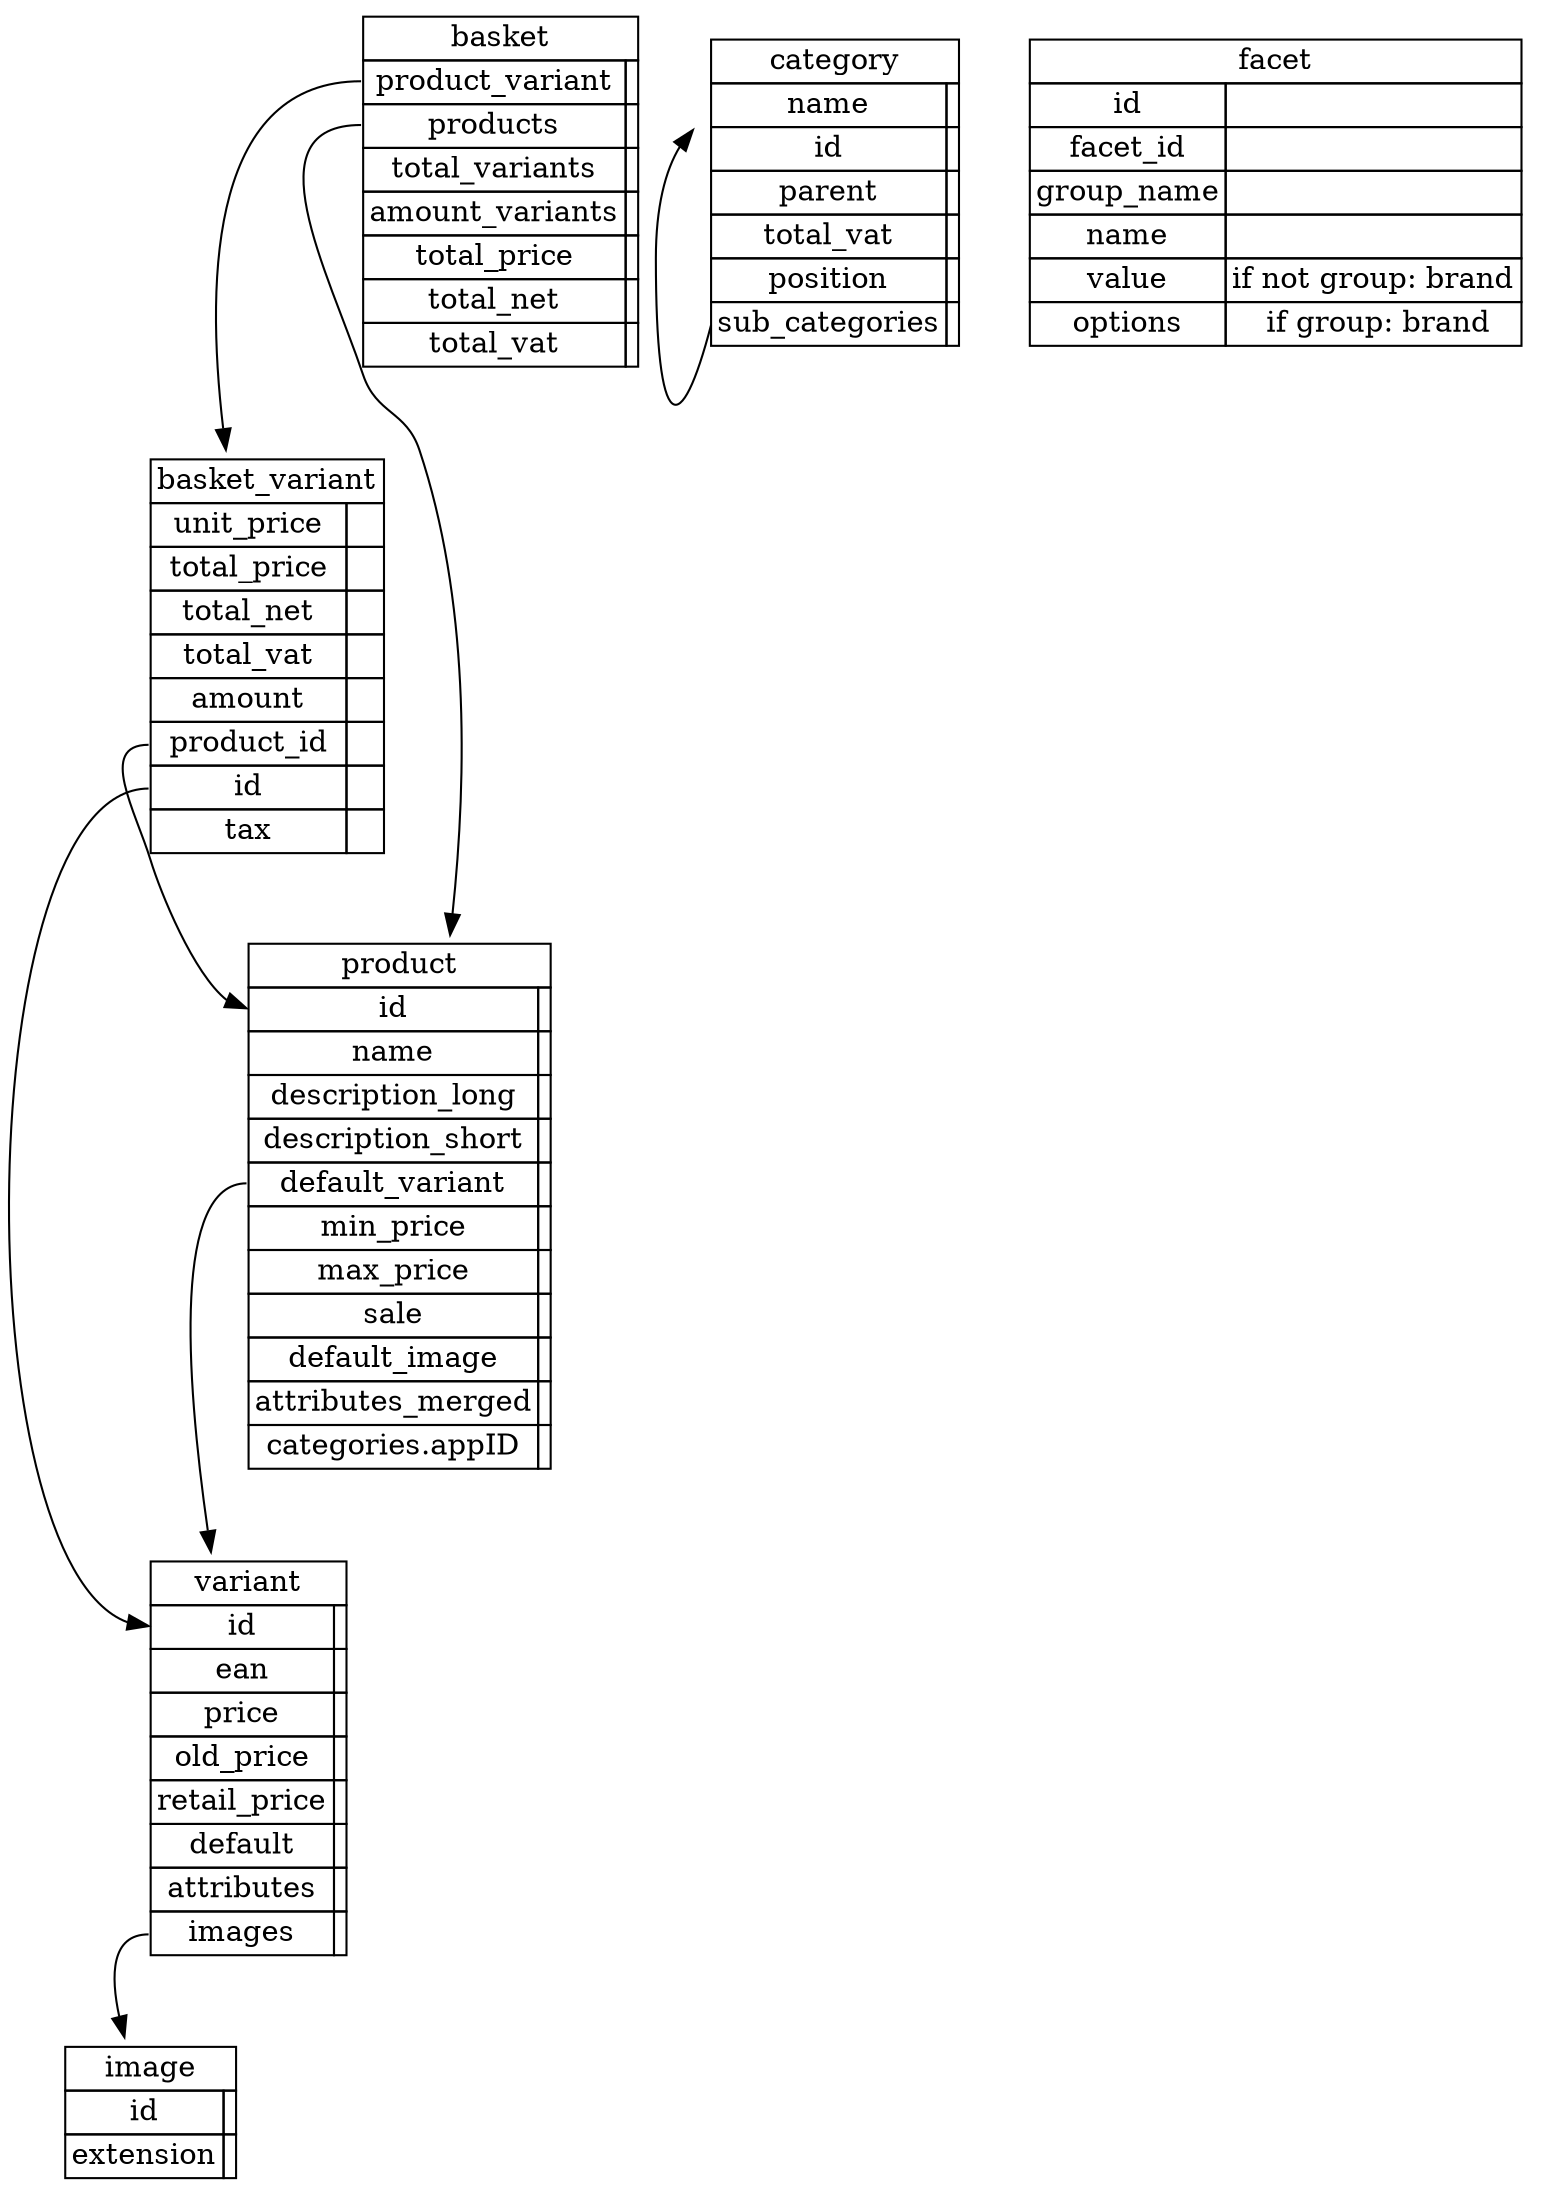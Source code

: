 digraph objects {
    node[shape=none];

    basket[label=<<table cellspacing="0" border="0" cellborder="1">
        <tr><td colspan="2">basket</td></tr>
        <tr><td port="variant">product_variant</td><td></td></tr>
        <tr><td port="products">products</td><td></td></tr>
        <tr><td>total_variants</td><td></td></tr>
        <tr><td>amount_variants</td><td></td></tr>
        <tr><td>total_price</td><td></td></tr>
        <tr><td>total_net</td><td></td></tr>
        <tr><td>total_vat</td><td></td></tr>
    </table>>];

    basket_variant[label=<<table cellspacing="0" border="0" cellborder="1">
        <tr><td colspan="2">basket_variant</td></tr>
        <tr><td>unit_price</td><td></td></tr>
        <tr><td>total_price</td><td></td></tr>
        <tr><td>total_net</td><td></td></tr>
        <tr><td>total_vat</td><td></td></tr>
        <tr><td>amount</td><td></td></tr>
        <tr><td port="product">product_id</td><td></td></tr>
        <tr><td port="id">id</td><td></td></tr>
        <tr><td>tax</td><td></td></tr>
    </table>>];

    category[label=<<table cellspacing="0" border="0" cellborder="1">
        <tr><td colspan="2">category</td></tr>
        <tr><td>name</td><td></td></tr>
        <tr><td>id</td><td></td></tr>
        <tr><td>parent</td><td></td></tr>
        <tr><td>total_vat</td><td></td></tr>
        <tr><td>position</td><td></td></tr>
        <tr><td port="sub">sub_categories</td><td></td></tr>
    </table>>];

    product[label=<<table cellspacing="0" border="0" cellborder="1">
        <tr><td colspan="2">product</td></tr>
        <tr><td port="id">id</td><td></td></tr>
        <tr><td>name</td><td></td></tr>
        <tr><td>description_long</td><td></td></tr>
        <tr><td>description_short</td><td></td></tr>
        <tr><td port="variant">default_variant</td><td></td></tr>
        <tr><td>min_price</td><td></td></tr>
        <tr><td>max_price</td><td></td></tr>
        <tr><td>sale</td><td></td></tr>
        <tr><td>default_image</td><td></td></tr>
        <tr><td>attributes_merged</td><td></td></tr>
        <tr><td>categories.appID</td><td></td></tr>
    </table>>];

    variant[label=<<table cellspacing="0" border="0" cellborder="1">
        <tr><td colspan="2">variant</td></tr>
        <tr><td port="id">id</td><td></td></tr>
        <tr><td>ean</td><td></td></tr>
        <tr><td>price</td><td></td></tr>
        <tr><td>old_price</td><td></td></tr>
        <tr><td>retail_price</td><td></td></tr>
        <tr><td>default</td><td></td></tr>
        <tr><td>attributes</td><td></td></tr>
        <tr><td port="image">images</td><td></td></tr>
    </table>>];

    image[label=<<table cellspacing="0" border="0" cellborder="1">
        <tr><td colspan="2">image</td></tr>
        <tr><td>id</td><td></td></tr>
        <tr><td>extension</td><td></td></tr>
    </table>>];


    facet[label=<<table cellspacing="0" border="0" cellborder="1">
        <tr><td colspan="2">facet</td></tr>
        <tr><td>id</td><td></td></tr>
        <tr><td>facet_id</td><td></td></tr>
        <tr><td>group_name</td><td></td></tr>
        <tr><td>name</td><td></td></tr>
        <tr><td>value</td><td>if not group: brand</td></tr>
        <tr><td>options</td><td> if group: brand</td></tr>
    </table>>];


    basket:variant:w -> basket_variant;
    basket:products:w -> product;
    basket_variant:id:w -> variant:id:w;
    basket_variant:product:w -> product:id:w;
    category:sub:w -> category;
    product:variant:w -> variant;
    variant:image:w -> image;
}